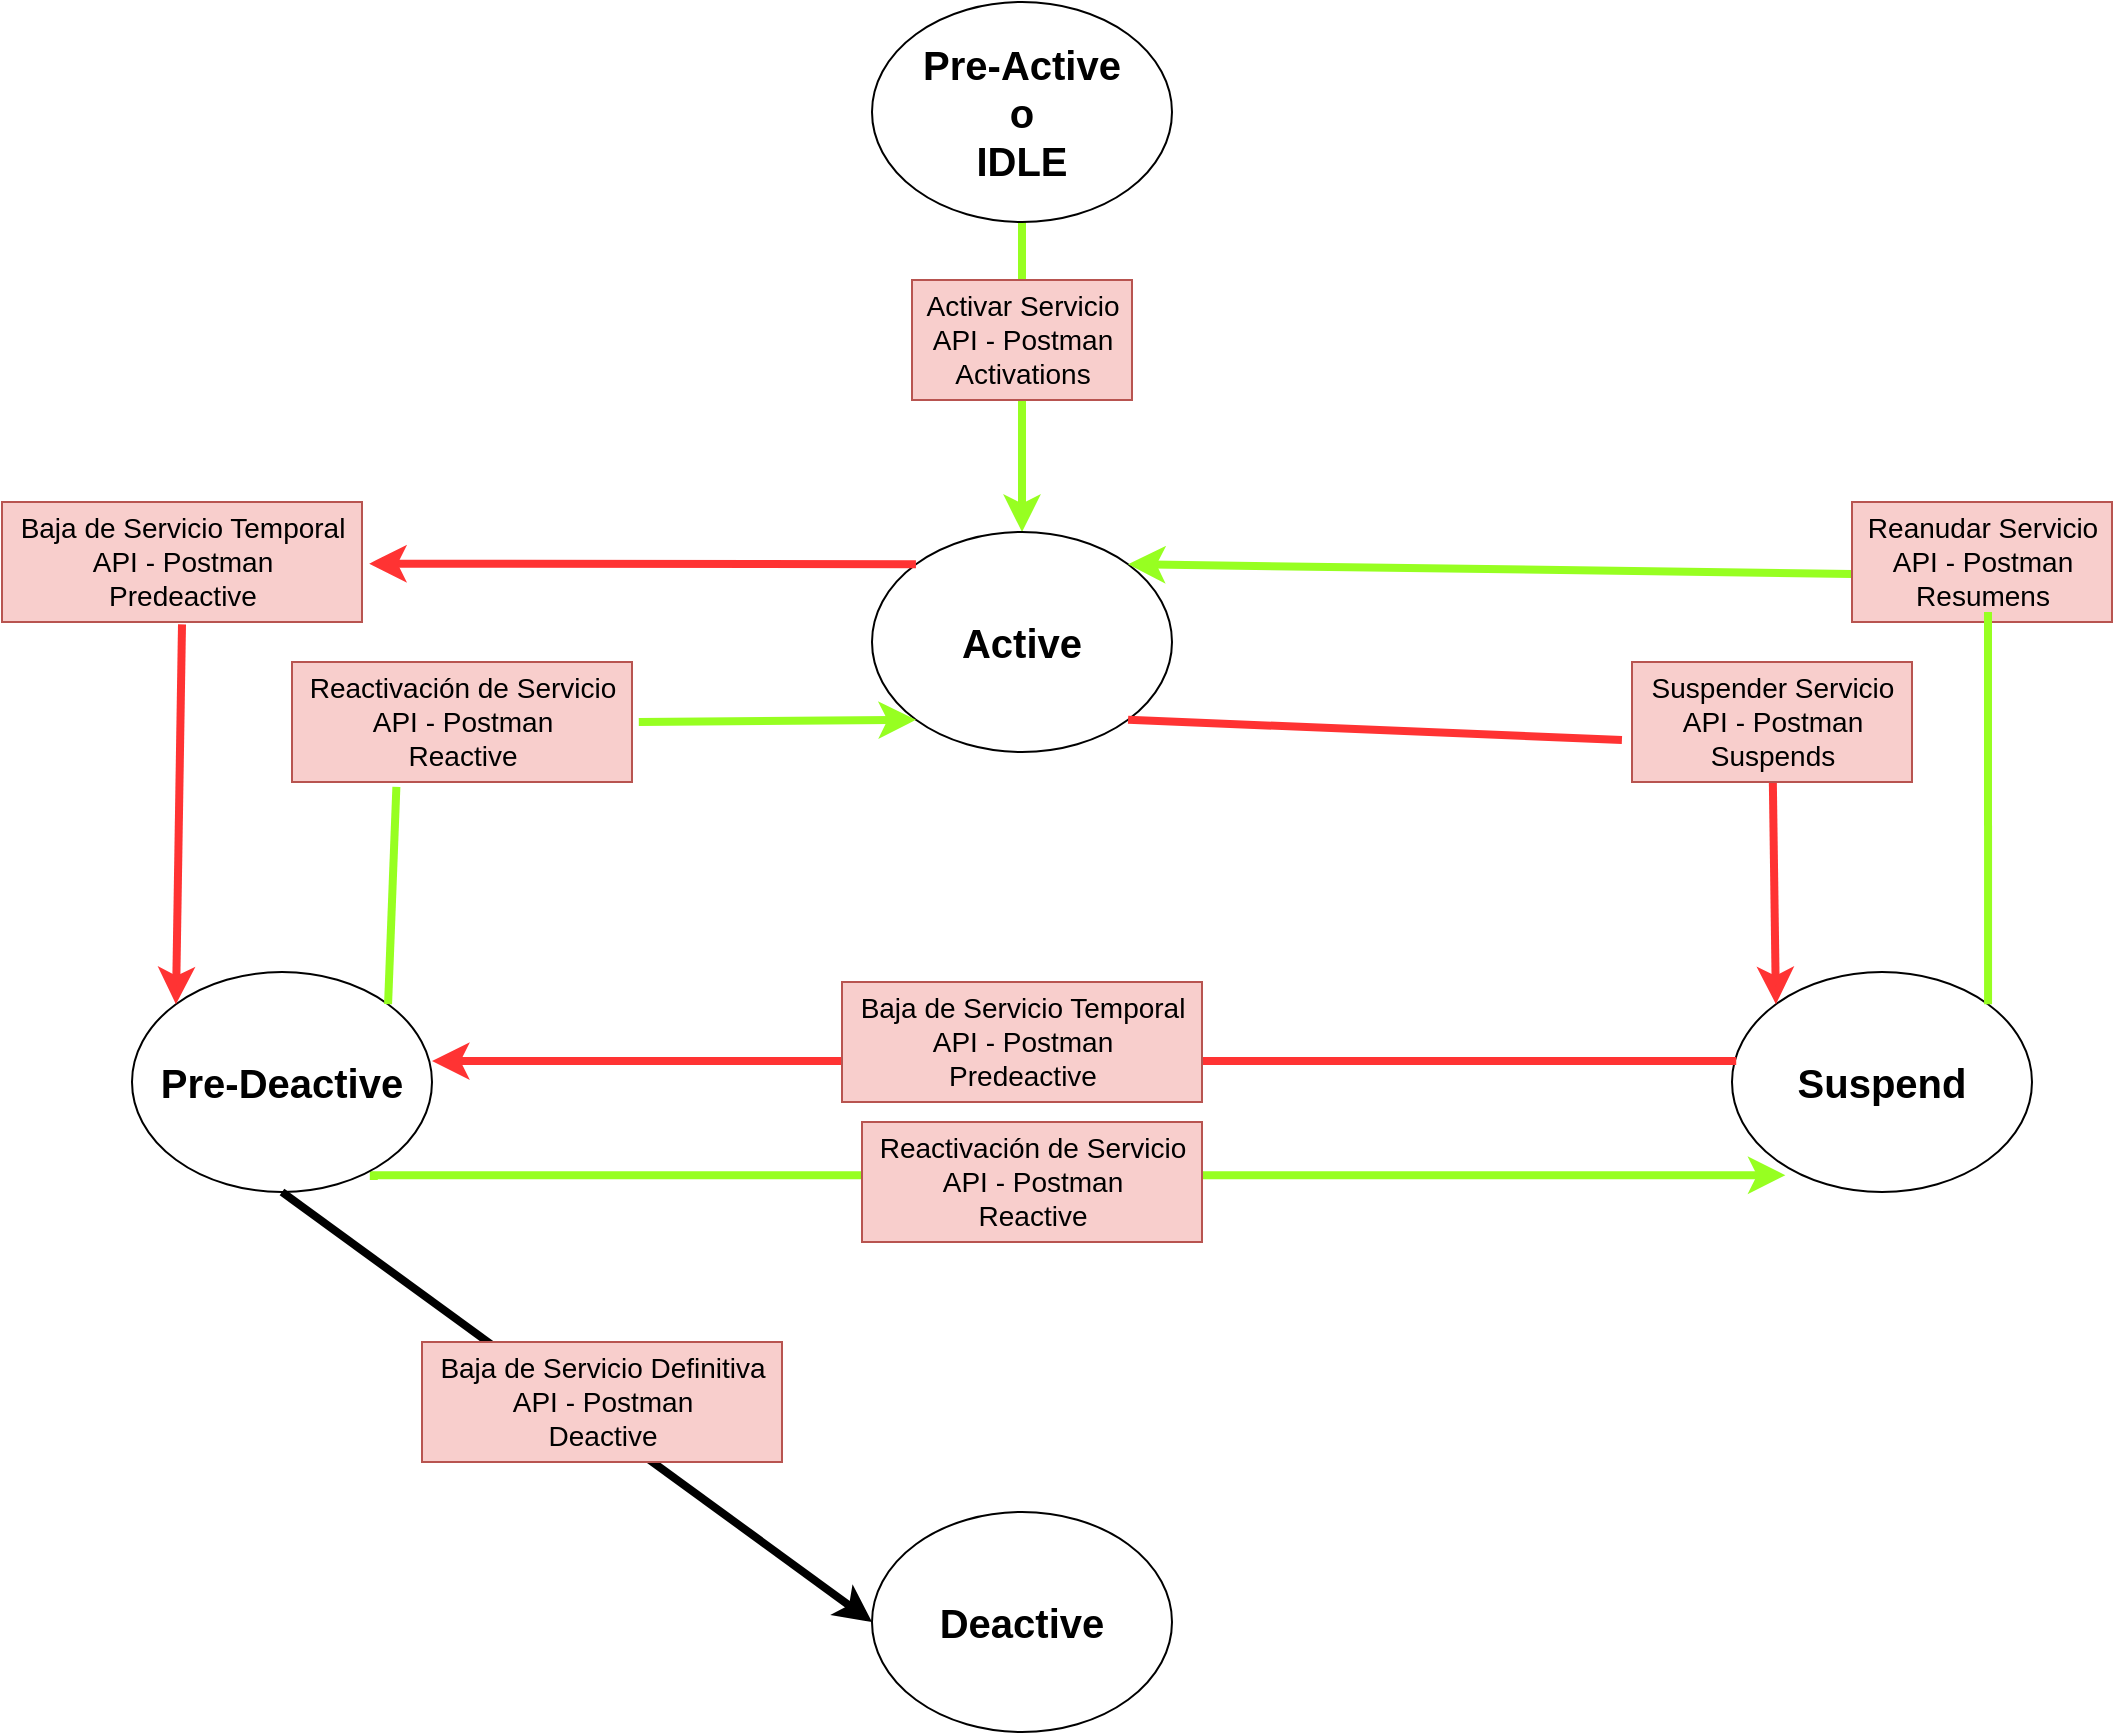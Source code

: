<mxfile version="15.5.2" type="github">
  <diagram id="H7uGVd6uUkmrxRJBJKdL" name="Page-1">
    <mxGraphModel dx="2143" dy="980" grid="1" gridSize="10" guides="1" tooltips="1" connect="1" arrows="1" fold="1" page="1" pageScale="1" pageWidth="225" pageHeight="169" background="#ffffff" math="0" shadow="0">
      <root>
        <mxCell id="0" />
        <mxCell id="1" parent="0" />
        <mxCell id="E-aPnvL4wcG2CTVnwj5k-7" style="edgeStyle=orthogonalEdgeStyle;rounded=0;orthogonalLoop=1;jettySize=auto;html=1;exitX=0.5;exitY=1;exitDx=0;exitDy=0;entryX=0.5;entryY=0;entryDx=0;entryDy=0;strokeColor=#97FF21;strokeWidth=4;" parent="1" source="E-aPnvL4wcG2CTVnwj5k-1" target="E-aPnvL4wcG2CTVnwj5k-2" edge="1">
          <mxGeometry relative="1" as="geometry" />
        </mxCell>
        <mxCell id="E-aPnvL4wcG2CTVnwj5k-1" value="Pre-Active&lt;br style=&quot;font-size: 20px;&quot;&gt;o&lt;br style=&quot;font-size: 20px;&quot;&gt;IDLE" style="ellipse;whiteSpace=wrap;html=1;fontSize=20;fontStyle=1" parent="1" vertex="1">
          <mxGeometry x="345" y="85" width="150" height="110" as="geometry" />
        </mxCell>
        <mxCell id="E-aPnvL4wcG2CTVnwj5k-2" value="Active" style="ellipse;whiteSpace=wrap;html=1;strokeWidth=1;perimeterSpacing=0;fontSize=20;fontStyle=1" parent="1" vertex="1">
          <mxGeometry x="345" y="350" width="150" height="110" as="geometry" />
        </mxCell>
        <mxCell id="E-aPnvL4wcG2CTVnwj5k-3" value="Suspend" style="ellipse;whiteSpace=wrap;html=1;fontSize=20;fontStyle=1" parent="1" vertex="1">
          <mxGeometry x="775" y="570" width="150" height="110" as="geometry" />
        </mxCell>
        <mxCell id="E-aPnvL4wcG2CTVnwj5k-21" style="edgeStyle=orthogonalEdgeStyle;rounded=0;orthogonalLoop=1;jettySize=auto;html=1;entryX=0.178;entryY=0.924;entryDx=0;entryDy=0;entryPerimeter=0;exitX=0.806;exitY=0.945;exitDx=0;exitDy=0;exitPerimeter=0;strokeColor=#97FF21;strokeWidth=4;" parent="1" source="E-aPnvL4wcG2CTVnwj5k-4" target="E-aPnvL4wcG2CTVnwj5k-3" edge="1">
          <mxGeometry relative="1" as="geometry">
            <Array as="points">
              <mxPoint x="96" y="672" />
            </Array>
            <mxPoint x="185" y="672" as="sourcePoint" />
          </mxGeometry>
        </mxCell>
        <mxCell id="E-aPnvL4wcG2CTVnwj5k-4" value="Pre-Deactive" style="ellipse;whiteSpace=wrap;html=1;fontSize=20;fontStyle=1" parent="1" vertex="1">
          <mxGeometry x="-25" y="570" width="150" height="110" as="geometry" />
        </mxCell>
        <mxCell id="E-aPnvL4wcG2CTVnwj5k-5" value="Deactive" style="ellipse;whiteSpace=wrap;html=1;fontSize=20;fontStyle=1" parent="1" vertex="1">
          <mxGeometry x="345" y="840" width="150" height="110" as="geometry" />
        </mxCell>
        <mxCell id="E-aPnvL4wcG2CTVnwj5k-8" value="Activar Servicio&lt;br style=&quot;font-size: 14px;&quot;&gt;API - Postman&lt;br style=&quot;font-size: 14px;&quot;&gt;Activations" style="text;html=1;align=center;verticalAlign=middle;resizable=0;points=[];autosize=1;strokeWidth=1;fillColor=#f8cecc;strokeColor=#b85450;fontSize=14;" parent="1" vertex="1">
          <mxGeometry x="365" y="224" width="110" height="60" as="geometry" />
        </mxCell>
        <mxCell id="E-aPnvL4wcG2CTVnwj5k-9" value="" style="endArrow=classic;html=1;rounded=0;entryX=0;entryY=0;entryDx=0;entryDy=0;startArrow=none;strokeWidth=4;strokeColor=#FF3333;" parent="1" source="E-aPnvL4wcG2CTVnwj5k-10" edge="1" target="E-aPnvL4wcG2CTVnwj5k-3">
          <mxGeometry width="50" height="50" relative="1" as="geometry">
            <mxPoint x="805" y="480" as="sourcePoint" />
            <mxPoint x="775" y="615" as="targetPoint" />
            <Array as="points" />
          </mxGeometry>
        </mxCell>
        <mxCell id="E-aPnvL4wcG2CTVnwj5k-11" value="" style="endArrow=classic;exitX=0.001;exitY=0.6;exitDx=0;exitDy=0;entryX=1;entryY=0;entryDx=0;entryDy=0;startArrow=none;exitPerimeter=0;fontColor=#97FF21;fontSize=14;html=1;rounded=0;strokeColor=#97FF21;jumpSize=11;strokeWidth=4;" parent="1" source="E-aPnvL4wcG2CTVnwj5k-12" target="E-aPnvL4wcG2CTVnwj5k-2" edge="1">
          <mxGeometry width="50" height="50" relative="1" as="geometry">
            <mxPoint x="585" y="320" as="sourcePoint" />
            <mxPoint x="495" y="385" as="targetPoint" />
            <Array as="points" />
          </mxGeometry>
        </mxCell>
        <mxCell id="E-aPnvL4wcG2CTVnwj5k-13" value="" style="endArrow=classic;html=1;rounded=0;entryX=1;entryY=0.405;entryDx=0;entryDy=0;exitX=0.014;exitY=0.405;exitDx=0;exitDy=0;exitPerimeter=0;entryPerimeter=0;strokeColor=#FF3333;strokeWidth=4;" parent="1" source="E-aPnvL4wcG2CTVnwj5k-3" target="E-aPnvL4wcG2CTVnwj5k-4" edge="1">
          <mxGeometry width="50" height="50" relative="1" as="geometry">
            <mxPoint x="745" y="606" as="sourcePoint" />
            <mxPoint x="285" y="420" as="targetPoint" />
          </mxGeometry>
        </mxCell>
        <mxCell id="E-aPnvL4wcG2CTVnwj5k-17" value="Baja de Servicio Temporal&lt;br style=&quot;font-size: 14px;&quot;&gt;API - Postman&lt;br style=&quot;font-size: 14px;&quot;&gt;Predeactive" style="text;html=1;align=center;verticalAlign=middle;resizable=0;points=[];autosize=1;strokeWidth=1;fillColor=#f8cecc;strokeColor=#b85450;fontSize=14;" parent="1" vertex="1">
          <mxGeometry x="330" y="575" width="180" height="60" as="geometry" />
        </mxCell>
        <mxCell id="E-aPnvL4wcG2CTVnwj5k-22" value="Reactivación de Servicio&lt;br style=&quot;font-size: 14px;&quot;&gt;API - Postman&lt;br style=&quot;font-size: 14px;&quot;&gt;Reactive" style="text;html=1;align=center;verticalAlign=middle;resizable=0;points=[];autosize=1;strokeWidth=1;fillColor=#f8cecc;strokeColor=#b85450;fontSize=14;" parent="1" vertex="1">
          <mxGeometry x="340" y="645" width="170" height="60" as="geometry" />
        </mxCell>
        <mxCell id="E-aPnvL4wcG2CTVnwj5k-26" value="" style="endArrow=classic;html=1;rounded=0;entryX=0;entryY=1;entryDx=0;entryDy=0;exitX=1.02;exitY=0.5;exitDx=0;exitDy=0;startArrow=none;exitPerimeter=0;strokeColor=#97FF21;strokeWidth=4;" parent="1" source="E-aPnvL4wcG2CTVnwj5k-28" target="E-aPnvL4wcG2CTVnwj5k-2" edge="1">
          <mxGeometry width="50" height="50" relative="1" as="geometry">
            <mxPoint x="130" y="555" as="sourcePoint" />
            <mxPoint x="180" y="505" as="targetPoint" />
            <Array as="points" />
          </mxGeometry>
        </mxCell>
        <mxCell id="E-aPnvL4wcG2CTVnwj5k-29" value="" style="endArrow=classic;html=1;rounded=0;exitX=0.5;exitY=1;exitDx=0;exitDy=0;entryX=0;entryY=0.5;entryDx=0;entryDy=0;strokeWidth=4;" parent="1" source="E-aPnvL4wcG2CTVnwj5k-4" target="E-aPnvL4wcG2CTVnwj5k-5" edge="1">
          <mxGeometry width="50" height="50" relative="1" as="geometry">
            <mxPoint x="415" y="770" as="sourcePoint" />
            <mxPoint x="465" y="720" as="targetPoint" />
          </mxGeometry>
        </mxCell>
        <mxCell id="E-aPnvL4wcG2CTVnwj5k-30" value="Baja de Servicio Definitiva&lt;br style=&quot;font-size: 14px;&quot;&gt;API - Postman&lt;br style=&quot;font-size: 14px;&quot;&gt;Deactive" style="text;html=1;align=center;verticalAlign=middle;resizable=0;points=[];autosize=1;strokeWidth=1;fillColor=#f8cecc;strokeColor=#b85450;fontSize=14;" parent="1" vertex="1">
          <mxGeometry x="120" y="755" width="180" height="60" as="geometry" />
        </mxCell>
        <mxCell id="E-aPnvL4wcG2CTVnwj5k-10" value="Suspender Servicio&lt;br style=&quot;font-size: 14px;&quot;&gt;API - Postman&lt;br style=&quot;font-size: 14px;&quot;&gt;Suspends" style="text;html=1;align=center;verticalAlign=middle;resizable=0;points=[];autosize=1;strokeWidth=1;fillColor=#f8cecc;strokeColor=#b85450;fontSize=14;" parent="1" vertex="1">
          <mxGeometry x="725" y="415" width="140" height="60" as="geometry" />
        </mxCell>
        <mxCell id="cA8Drn6Rid59aDa7ESIs-1" value="" style="endArrow=none;html=1;rounded=0;exitX=1;exitY=1;exitDx=0;exitDy=0;strokeColor=#FF3333;strokeWidth=4;entryX=-0.036;entryY=0.65;entryDx=0;entryDy=0;entryPerimeter=0;" edge="1" parent="1" source="E-aPnvL4wcG2CTVnwj5k-2" target="E-aPnvL4wcG2CTVnwj5k-10">
          <mxGeometry width="50" height="50" relative="1" as="geometry">
            <mxPoint x="473.126" y="443.823" as="sourcePoint" />
            <mxPoint x="725" y="444" as="targetPoint" />
            <Array as="points" />
          </mxGeometry>
        </mxCell>
        <mxCell id="E-aPnvL4wcG2CTVnwj5k-12" value="Reanudar Servicio&lt;br style=&quot;font-size: 14px;&quot;&gt;API - Postman&lt;br style=&quot;font-size: 14px;&quot;&gt;Resumens" style="text;html=1;align=center;verticalAlign=middle;resizable=0;points=[];autosize=1;strokeWidth=1;fillColor=#f8cecc;strokeColor=#b85450;fontSize=14;" parent="1" vertex="1">
          <mxGeometry x="835" y="335" width="130" height="60" as="geometry" />
        </mxCell>
        <mxCell id="cA8Drn6Rid59aDa7ESIs-2" value="" style="endArrow=none;html=1;rounded=0;exitX=1;exitY=0;exitDx=0;exitDy=0;fontColor=#97FF21;strokeColor=#97FF21;strokeWidth=4;" edge="1" parent="1" source="E-aPnvL4wcG2CTVnwj5k-3">
          <mxGeometry width="50" height="50" relative="1" as="geometry">
            <mxPoint x="903.126" y="576.177" as="sourcePoint" />
            <mxPoint x="903" y="390" as="targetPoint" />
            <Array as="points" />
          </mxGeometry>
        </mxCell>
        <mxCell id="E-aPnvL4wcG2CTVnwj5k-24" value="Baja de Servicio Temporal&lt;br style=&quot;font-size: 14px;&quot;&gt;API - Postman&lt;br style=&quot;font-size: 14px;&quot;&gt;Predeactive" style="text;html=1;align=center;verticalAlign=middle;resizable=0;points=[];autosize=1;strokeWidth=1;fillColor=#f8cecc;strokeColor=#b85450;fontSize=14;" parent="1" vertex="1">
          <mxGeometry x="-90" y="335" width="180" height="60" as="geometry" />
        </mxCell>
        <mxCell id="cA8Drn6Rid59aDa7ESIs-4" value="" style="endArrow=classic;html=1;rounded=0;fontSize=20;entryX=1.02;entryY=0.514;entryDx=0;entryDy=0;entryPerimeter=0;exitX=0;exitY=0;exitDx=0;exitDy=0;strokeColor=#FF3333;strokeWidth=4;" edge="1" parent="1" source="E-aPnvL4wcG2CTVnwj5k-2" target="E-aPnvL4wcG2CTVnwj5k-24">
          <mxGeometry width="50" height="50" relative="1" as="geometry">
            <mxPoint x="195" y="340" as="sourcePoint" />
            <mxPoint x="245" y="290" as="targetPoint" />
          </mxGeometry>
        </mxCell>
        <mxCell id="cA8Drn6Rid59aDa7ESIs-5" value="" style="endArrow=classic;html=1;rounded=0;fontSize=20;exitX=0.5;exitY=1.02;exitDx=0;exitDy=0;exitPerimeter=0;entryX=0;entryY=0;entryDx=0;entryDy=0;strokeColor=#FF3333;strokeWidth=4;" edge="1" parent="1" source="E-aPnvL4wcG2CTVnwj5k-24" target="E-aPnvL4wcG2CTVnwj5k-4">
          <mxGeometry width="50" height="50" relative="1" as="geometry">
            <mxPoint x="-15" y="490" as="sourcePoint" />
            <mxPoint x="35" y="440" as="targetPoint" />
          </mxGeometry>
        </mxCell>
        <mxCell id="E-aPnvL4wcG2CTVnwj5k-28" value="Reactivación de Servicio&lt;br style=&quot;font-size: 14px;&quot;&gt;API - Postman&lt;br style=&quot;font-size: 14px;&quot;&gt;Reactive" style="text;html=1;align=center;verticalAlign=middle;resizable=0;points=[];autosize=1;strokeWidth=1;fillColor=#f8cecc;strokeColor=#b85450;fontSize=14;" parent="1" vertex="1">
          <mxGeometry x="55" y="415" width="170" height="60" as="geometry" />
        </mxCell>
        <mxCell id="cA8Drn6Rid59aDa7ESIs-6" value="" style="endArrow=none;html=1;rounded=0;entryX=0.307;entryY=1.04;entryDx=0;entryDy=0;entryPerimeter=0;exitX=1;exitY=0;exitDx=0;exitDy=0;strokeColor=#97FF21;strokeWidth=4;" edge="1" parent="1" source="E-aPnvL4wcG2CTVnwj5k-4" target="E-aPnvL4wcG2CTVnwj5k-28">
          <mxGeometry width="50" height="50" relative="1" as="geometry">
            <mxPoint x="103.033" y="606.109" as="sourcePoint" />
            <mxPoint x="350.4" y="435.14" as="targetPoint" />
            <Array as="points" />
          </mxGeometry>
        </mxCell>
      </root>
    </mxGraphModel>
  </diagram>
</mxfile>
